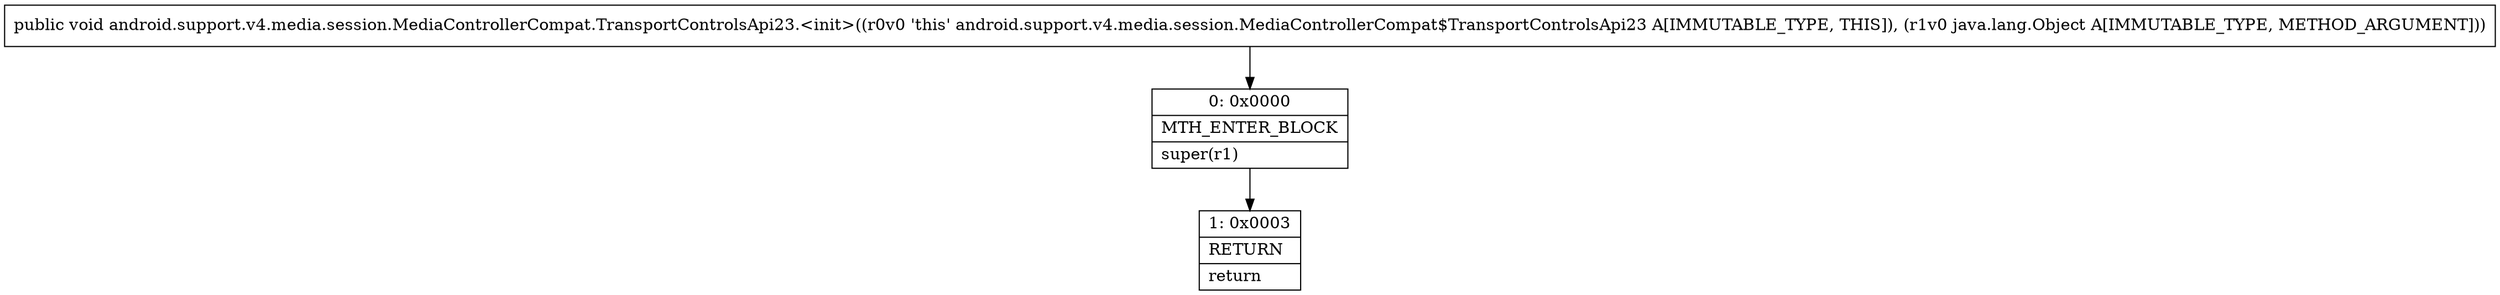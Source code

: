 digraph "CFG forandroid.support.v4.media.session.MediaControllerCompat.TransportControlsApi23.\<init\>(Ljava\/lang\/Object;)V" {
Node_0 [shape=record,label="{0\:\ 0x0000|MTH_ENTER_BLOCK\l|super(r1)\l}"];
Node_1 [shape=record,label="{1\:\ 0x0003|RETURN\l|return\l}"];
MethodNode[shape=record,label="{public void android.support.v4.media.session.MediaControllerCompat.TransportControlsApi23.\<init\>((r0v0 'this' android.support.v4.media.session.MediaControllerCompat$TransportControlsApi23 A[IMMUTABLE_TYPE, THIS]), (r1v0 java.lang.Object A[IMMUTABLE_TYPE, METHOD_ARGUMENT])) }"];
MethodNode -> Node_0;
Node_0 -> Node_1;
}

